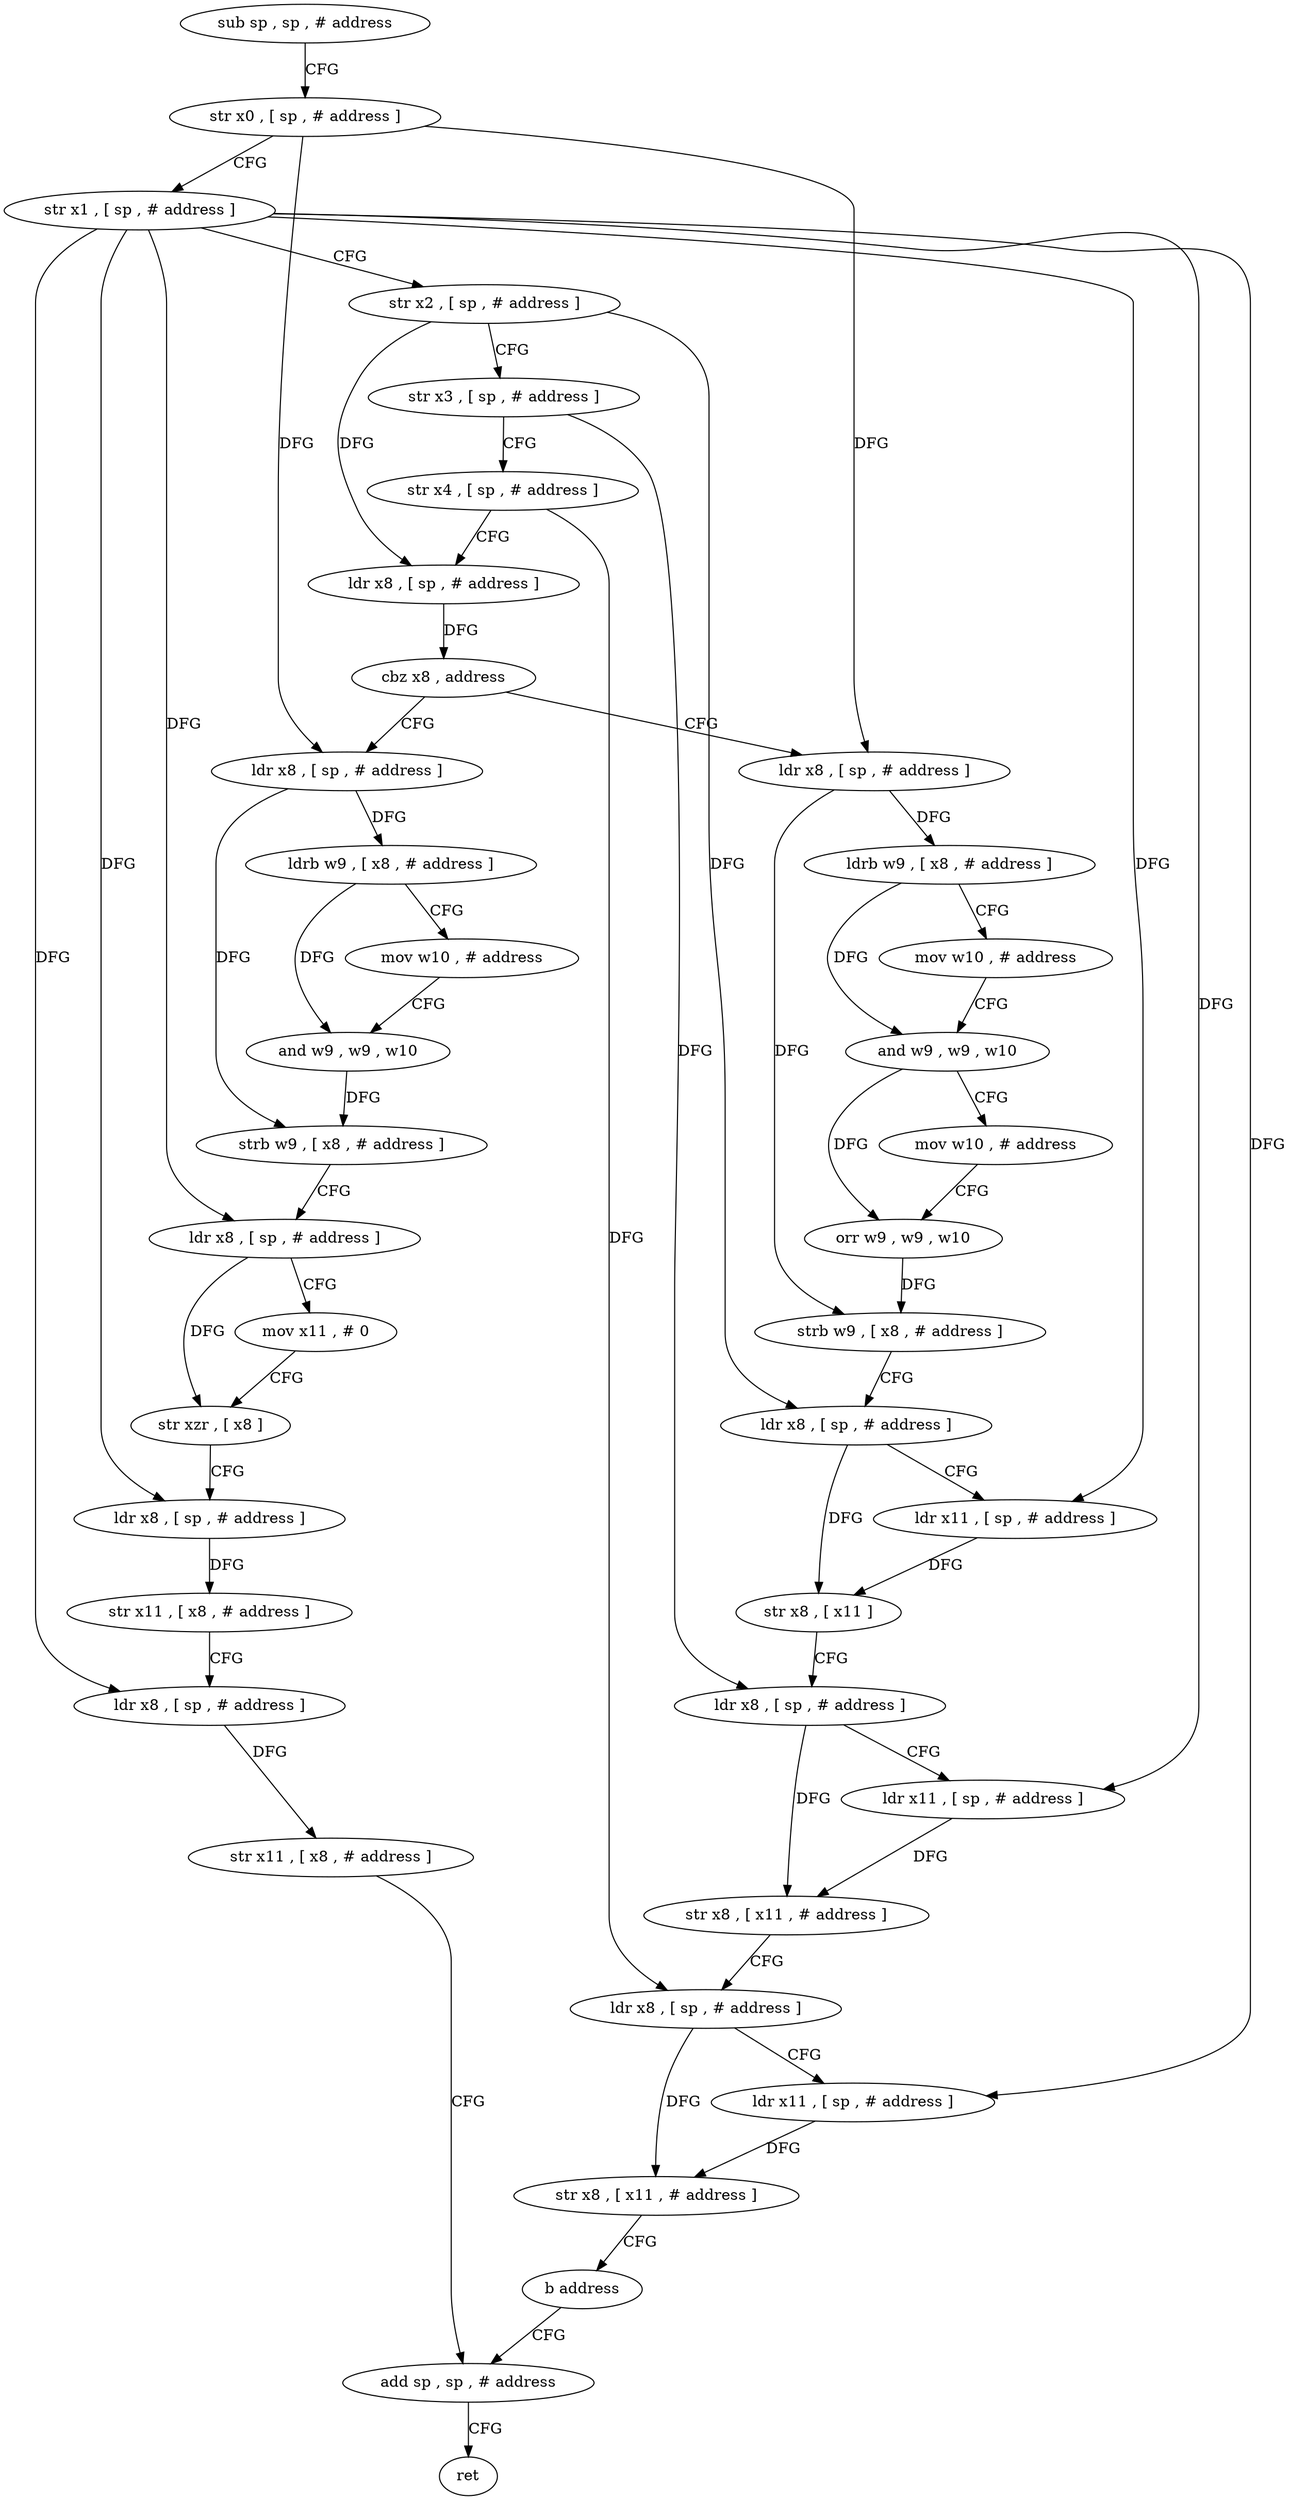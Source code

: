 digraph "func" {
"4235376" [label = "sub sp , sp , # address" ]
"4235380" [label = "str x0 , [ sp , # address ]" ]
"4235384" [label = "str x1 , [ sp , # address ]" ]
"4235388" [label = "str x2 , [ sp , # address ]" ]
"4235392" [label = "str x3 , [ sp , # address ]" ]
"4235396" [label = "str x4 , [ sp , # address ]" ]
"4235400" [label = "ldr x8 , [ sp , # address ]" ]
"4235404" [label = "cbz x8 , address" ]
"4235476" [label = "ldr x8 , [ sp , # address ]" ]
"4235408" [label = "ldr x8 , [ sp , # address ]" ]
"4235480" [label = "ldrb w9 , [ x8 , # address ]" ]
"4235484" [label = "mov w10 , # address" ]
"4235488" [label = "and w9 , w9 , w10" ]
"4235492" [label = "strb w9 , [ x8 , # address ]" ]
"4235496" [label = "ldr x8 , [ sp , # address ]" ]
"4235500" [label = "mov x11 , # 0" ]
"4235504" [label = "str xzr , [ x8 ]" ]
"4235508" [label = "ldr x8 , [ sp , # address ]" ]
"4235512" [label = "str x11 , [ x8 , # address ]" ]
"4235516" [label = "ldr x8 , [ sp , # address ]" ]
"4235520" [label = "str x11 , [ x8 , # address ]" ]
"4235524" [label = "add sp , sp , # address" ]
"4235412" [label = "ldrb w9 , [ x8 , # address ]" ]
"4235416" [label = "mov w10 , # address" ]
"4235420" [label = "and w9 , w9 , w10" ]
"4235424" [label = "mov w10 , # address" ]
"4235428" [label = "orr w9 , w9 , w10" ]
"4235432" [label = "strb w9 , [ x8 , # address ]" ]
"4235436" [label = "ldr x8 , [ sp , # address ]" ]
"4235440" [label = "ldr x11 , [ sp , # address ]" ]
"4235444" [label = "str x8 , [ x11 ]" ]
"4235448" [label = "ldr x8 , [ sp , # address ]" ]
"4235452" [label = "ldr x11 , [ sp , # address ]" ]
"4235456" [label = "str x8 , [ x11 , # address ]" ]
"4235460" [label = "ldr x8 , [ sp , # address ]" ]
"4235464" [label = "ldr x11 , [ sp , # address ]" ]
"4235468" [label = "str x8 , [ x11 , # address ]" ]
"4235472" [label = "b address" ]
"4235528" [label = "ret" ]
"4235376" -> "4235380" [ label = "CFG" ]
"4235380" -> "4235384" [ label = "CFG" ]
"4235380" -> "4235476" [ label = "DFG" ]
"4235380" -> "4235408" [ label = "DFG" ]
"4235384" -> "4235388" [ label = "CFG" ]
"4235384" -> "4235496" [ label = "DFG" ]
"4235384" -> "4235508" [ label = "DFG" ]
"4235384" -> "4235516" [ label = "DFG" ]
"4235384" -> "4235440" [ label = "DFG" ]
"4235384" -> "4235452" [ label = "DFG" ]
"4235384" -> "4235464" [ label = "DFG" ]
"4235388" -> "4235392" [ label = "CFG" ]
"4235388" -> "4235400" [ label = "DFG" ]
"4235388" -> "4235436" [ label = "DFG" ]
"4235392" -> "4235396" [ label = "CFG" ]
"4235392" -> "4235448" [ label = "DFG" ]
"4235396" -> "4235400" [ label = "CFG" ]
"4235396" -> "4235460" [ label = "DFG" ]
"4235400" -> "4235404" [ label = "DFG" ]
"4235404" -> "4235476" [ label = "CFG" ]
"4235404" -> "4235408" [ label = "CFG" ]
"4235476" -> "4235480" [ label = "DFG" ]
"4235476" -> "4235492" [ label = "DFG" ]
"4235408" -> "4235412" [ label = "DFG" ]
"4235408" -> "4235432" [ label = "DFG" ]
"4235480" -> "4235484" [ label = "CFG" ]
"4235480" -> "4235488" [ label = "DFG" ]
"4235484" -> "4235488" [ label = "CFG" ]
"4235488" -> "4235492" [ label = "DFG" ]
"4235492" -> "4235496" [ label = "CFG" ]
"4235496" -> "4235500" [ label = "CFG" ]
"4235496" -> "4235504" [ label = "DFG" ]
"4235500" -> "4235504" [ label = "CFG" ]
"4235504" -> "4235508" [ label = "CFG" ]
"4235508" -> "4235512" [ label = "DFG" ]
"4235512" -> "4235516" [ label = "CFG" ]
"4235516" -> "4235520" [ label = "DFG" ]
"4235520" -> "4235524" [ label = "CFG" ]
"4235524" -> "4235528" [ label = "CFG" ]
"4235412" -> "4235416" [ label = "CFG" ]
"4235412" -> "4235420" [ label = "DFG" ]
"4235416" -> "4235420" [ label = "CFG" ]
"4235420" -> "4235424" [ label = "CFG" ]
"4235420" -> "4235428" [ label = "DFG" ]
"4235424" -> "4235428" [ label = "CFG" ]
"4235428" -> "4235432" [ label = "DFG" ]
"4235432" -> "4235436" [ label = "CFG" ]
"4235436" -> "4235440" [ label = "CFG" ]
"4235436" -> "4235444" [ label = "DFG" ]
"4235440" -> "4235444" [ label = "DFG" ]
"4235444" -> "4235448" [ label = "CFG" ]
"4235448" -> "4235452" [ label = "CFG" ]
"4235448" -> "4235456" [ label = "DFG" ]
"4235452" -> "4235456" [ label = "DFG" ]
"4235456" -> "4235460" [ label = "CFG" ]
"4235460" -> "4235464" [ label = "CFG" ]
"4235460" -> "4235468" [ label = "DFG" ]
"4235464" -> "4235468" [ label = "DFG" ]
"4235468" -> "4235472" [ label = "CFG" ]
"4235472" -> "4235524" [ label = "CFG" ]
}
